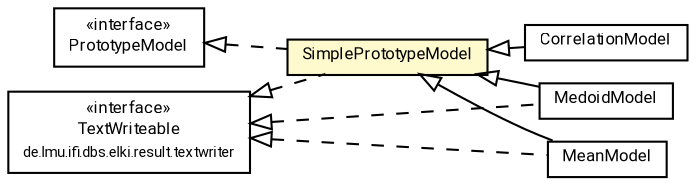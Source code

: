 #!/usr/local/bin/dot
#
# Class diagram 
# Generated by UMLGraph version R5_7_2-60-g0e99a6 (http://www.spinellis.gr/umlgraph/)
#

digraph G {
	graph [fontnames="svg"]
	edge [fontname="Roboto",fontsize=7,labelfontname="Roboto",labelfontsize=7,color="black"];
	node [fontname="Roboto",fontcolor="black",fontsize=8,shape=plaintext,margin=0,width=0,height=0];
	nodesep=0.15;
	ranksep=0.25;
	rankdir=LR;
	// de.lmu.ifi.dbs.elki.data.model.MedoidModel
	c9499026 [label=<<table title="de.lmu.ifi.dbs.elki.data.model.MedoidModel" border="0" cellborder="1" cellspacing="0" cellpadding="2" href="MedoidModel.html" target="_parent">
		<tr><td><table border="0" cellspacing="0" cellpadding="1">
		<tr><td align="center" balign="center"> <font face="Roboto">MedoidModel</font> </td></tr>
		</table></td></tr>
		</table>>, URL="MedoidModel.html"];
	// de.lmu.ifi.dbs.elki.data.model.SimplePrototypeModel<V>
	c9499029 [label=<<table title="de.lmu.ifi.dbs.elki.data.model.SimplePrototypeModel" border="0" cellborder="1" cellspacing="0" cellpadding="2" bgcolor="lemonChiffon" href="SimplePrototypeModel.html" target="_parent">
		<tr><td><table border="0" cellspacing="0" cellpadding="1">
		<tr><td align="center" balign="center"> <font face="Roboto">SimplePrototypeModel</font> </td></tr>
		</table></td></tr>
		</table>>, URL="SimplePrototypeModel.html"];
	// de.lmu.ifi.dbs.elki.data.model.CorrelationModel
	c9499031 [label=<<table title="de.lmu.ifi.dbs.elki.data.model.CorrelationModel" border="0" cellborder="1" cellspacing="0" cellpadding="2" href="CorrelationModel.html" target="_parent">
		<tr><td><table border="0" cellspacing="0" cellpadding="1">
		<tr><td align="center" balign="center"> <font face="Roboto">CorrelationModel</font> </td></tr>
		</table></td></tr>
		</table>>, URL="CorrelationModel.html"];
	// de.lmu.ifi.dbs.elki.data.model.PrototypeModel<V>
	c9499037 [label=<<table title="de.lmu.ifi.dbs.elki.data.model.PrototypeModel" border="0" cellborder="1" cellspacing="0" cellpadding="2" href="PrototypeModel.html" target="_parent">
		<tr><td><table border="0" cellspacing="0" cellpadding="1">
		<tr><td align="center" balign="center"> &#171;interface&#187; </td></tr>
		<tr><td align="center" balign="center"> <font face="Roboto">PrototypeModel</font> </td></tr>
		</table></td></tr>
		</table>>, URL="PrototypeModel.html"];
	// de.lmu.ifi.dbs.elki.data.model.MeanModel
	c9499042 [label=<<table title="de.lmu.ifi.dbs.elki.data.model.MeanModel" border="0" cellborder="1" cellspacing="0" cellpadding="2" href="MeanModel.html" target="_parent">
		<tr><td><table border="0" cellspacing="0" cellpadding="1">
		<tr><td align="center" balign="center"> <font face="Roboto">MeanModel</font> </td></tr>
		</table></td></tr>
		</table>>, URL="MeanModel.html"];
	// de.lmu.ifi.dbs.elki.result.textwriter.TextWriteable
	c9499489 [label=<<table title="de.lmu.ifi.dbs.elki.result.textwriter.TextWriteable" border="0" cellborder="1" cellspacing="0" cellpadding="2" href="../../result/textwriter/TextWriteable.html" target="_parent">
		<tr><td><table border="0" cellspacing="0" cellpadding="1">
		<tr><td align="center" balign="center"> &#171;interface&#187; </td></tr>
		<tr><td align="center" balign="center"> <font face="Roboto">TextWriteable</font> </td></tr>
		<tr><td align="center" balign="center"> <font face="Roboto" point-size="7.0">de.lmu.ifi.dbs.elki.result.textwriter</font> </td></tr>
		</table></td></tr>
		</table>>, URL="../../result/textwriter/TextWriteable.html"];
	// de.lmu.ifi.dbs.elki.data.model.MedoidModel extends de.lmu.ifi.dbs.elki.data.model.SimplePrototypeModel<V>
	c9499029 -> c9499026 [arrowtail=empty,dir=back,weight=10];
	// de.lmu.ifi.dbs.elki.data.model.MedoidModel implements de.lmu.ifi.dbs.elki.result.textwriter.TextWriteable
	c9499489 -> c9499026 [arrowtail=empty,style=dashed,dir=back,weight=9];
	// de.lmu.ifi.dbs.elki.data.model.SimplePrototypeModel<V> implements de.lmu.ifi.dbs.elki.data.model.PrototypeModel<V>
	c9499037 -> c9499029 [arrowtail=empty,style=dashed,dir=back,weight=9];
	// de.lmu.ifi.dbs.elki.data.model.SimplePrototypeModel<V> implements de.lmu.ifi.dbs.elki.result.textwriter.TextWriteable
	c9499489 -> c9499029 [arrowtail=empty,style=dashed,dir=back,weight=9];
	// de.lmu.ifi.dbs.elki.data.model.CorrelationModel extends de.lmu.ifi.dbs.elki.data.model.SimplePrototypeModel<V>
	c9499029 -> c9499031 [arrowtail=empty,dir=back,weight=10];
	// de.lmu.ifi.dbs.elki.data.model.MeanModel extends de.lmu.ifi.dbs.elki.data.model.SimplePrototypeModel<V>
	c9499029 -> c9499042 [arrowtail=empty,dir=back,weight=10];
	// de.lmu.ifi.dbs.elki.data.model.MeanModel implements de.lmu.ifi.dbs.elki.result.textwriter.TextWriteable
	c9499489 -> c9499042 [arrowtail=empty,style=dashed,dir=back,weight=9];
}

